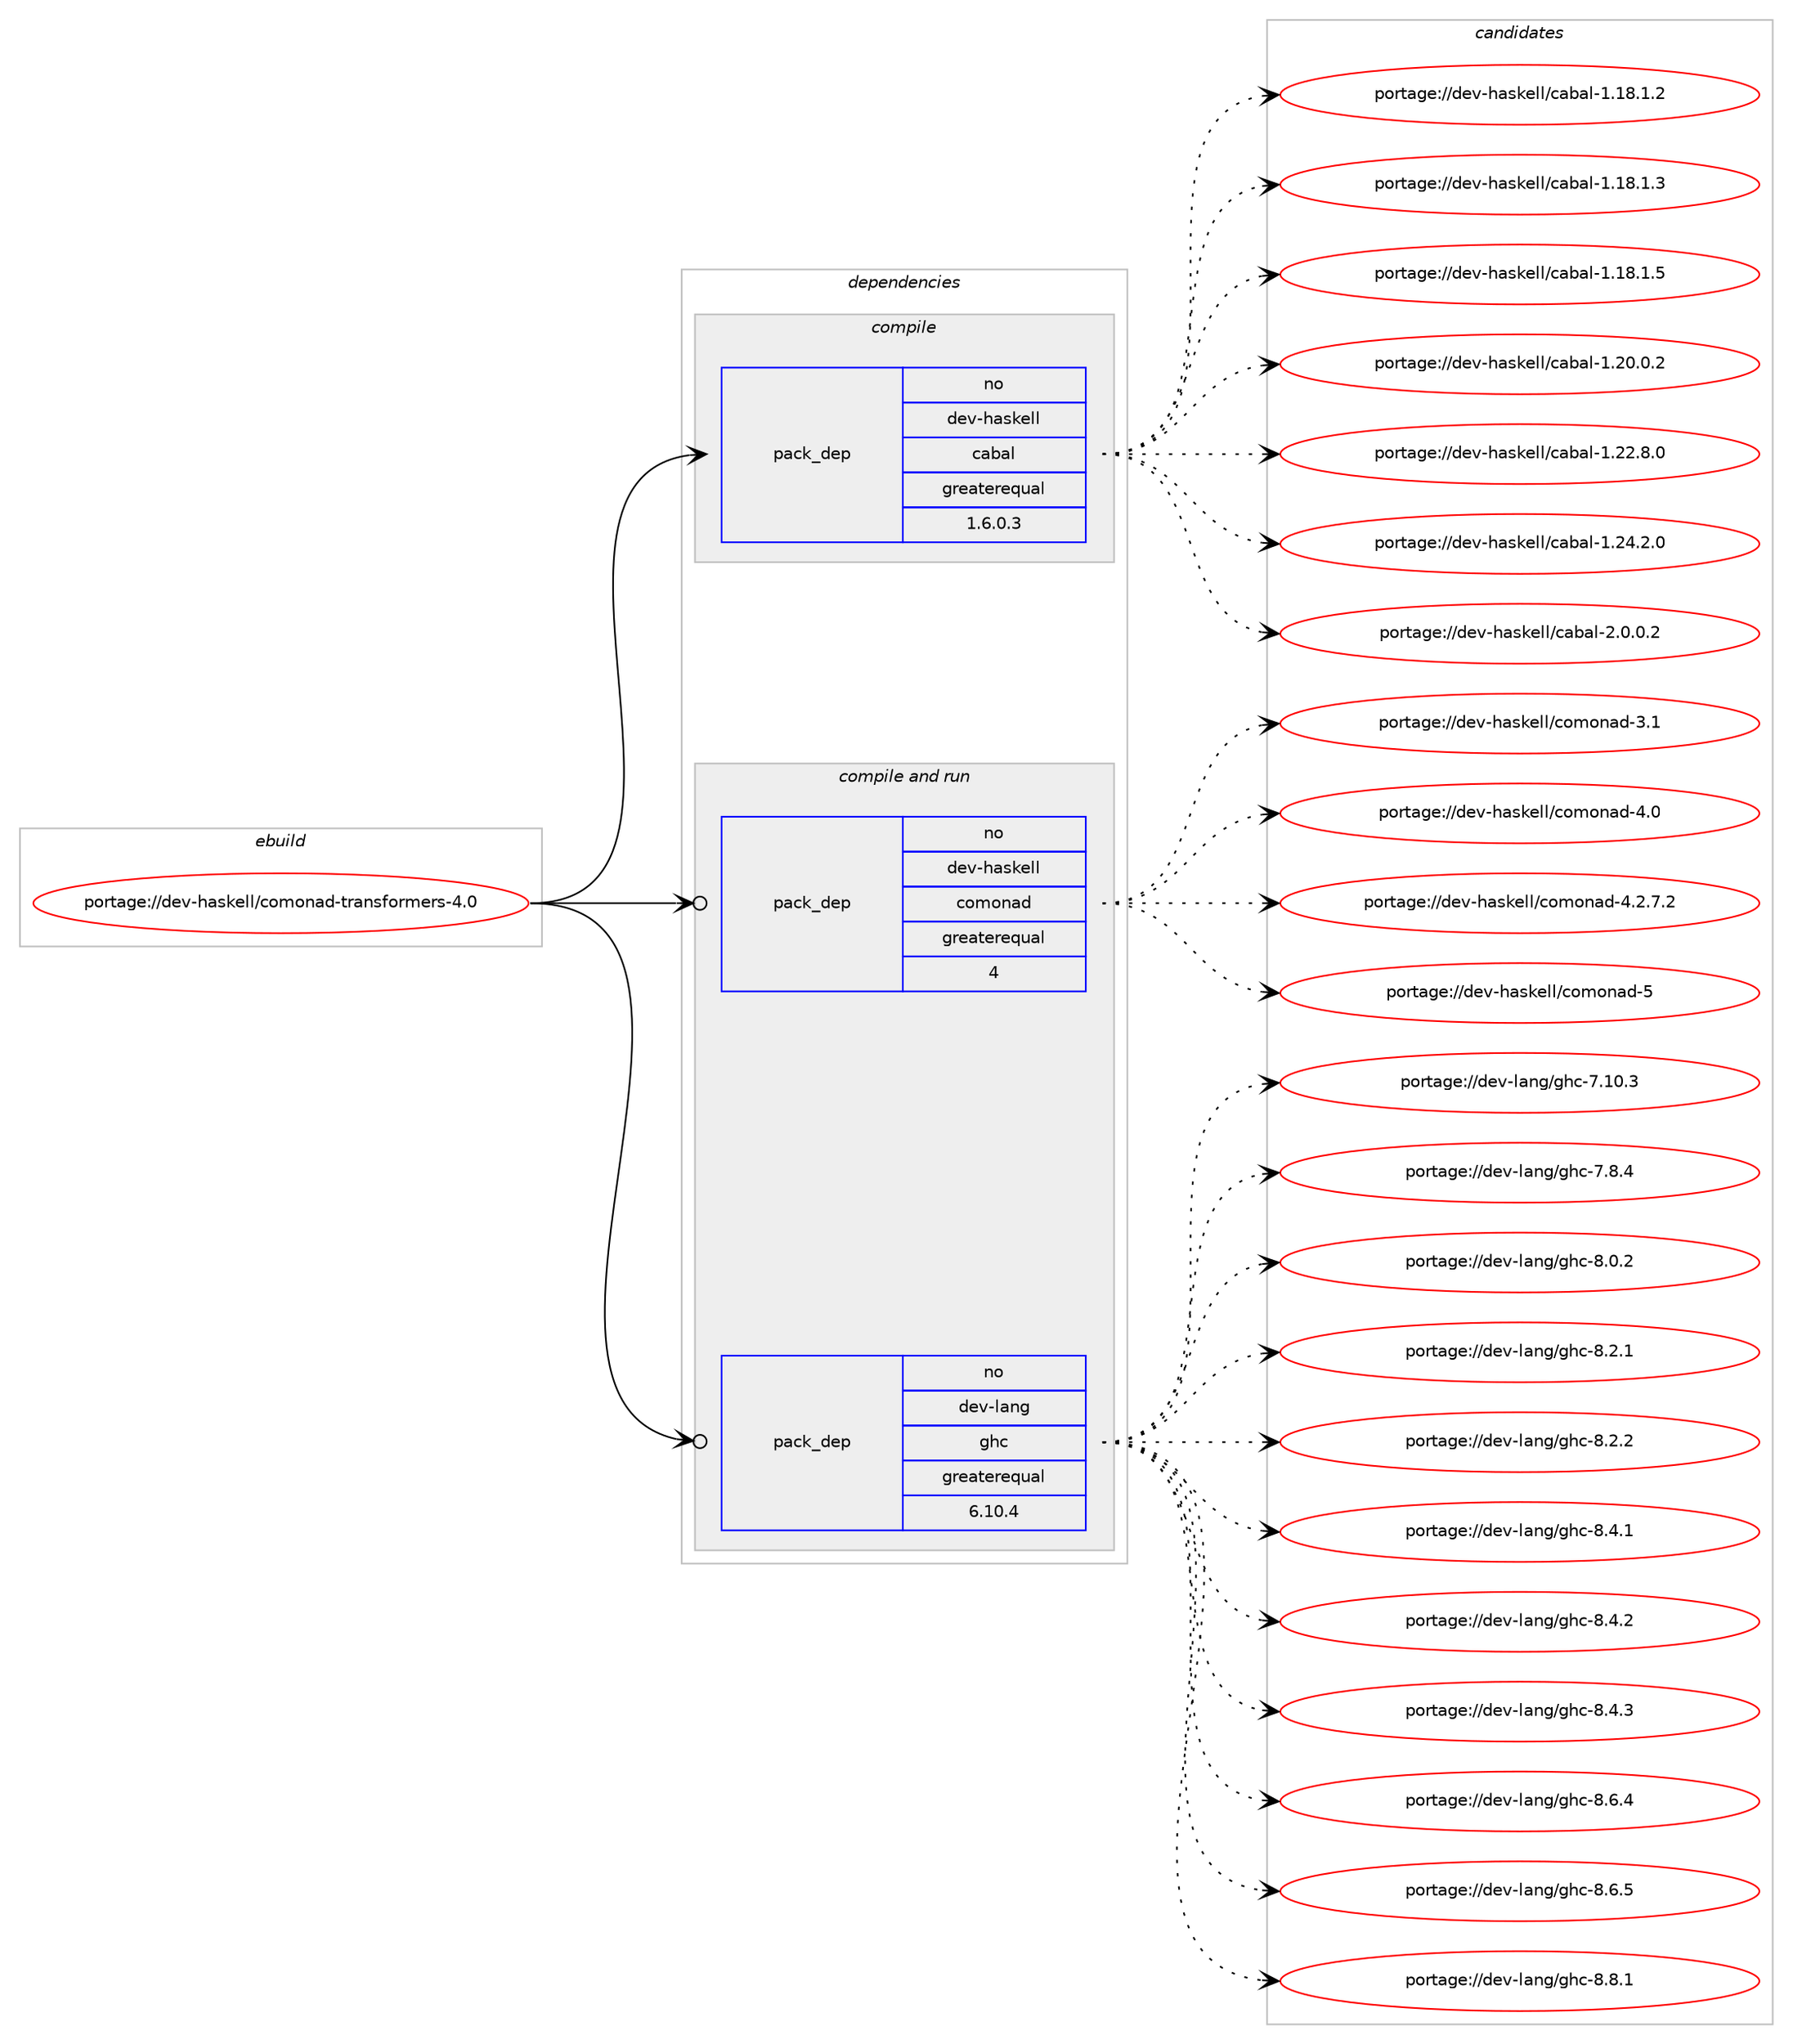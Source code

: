 digraph prolog {

# *************
# Graph options
# *************

newrank=true;
concentrate=true;
compound=true;
graph [rankdir=LR,fontname=Helvetica,fontsize=10,ranksep=1.5];#, ranksep=2.5, nodesep=0.2];
edge  [arrowhead=vee];
node  [fontname=Helvetica,fontsize=10];

# **********
# The ebuild
# **********

subgraph cluster_leftcol {
color=gray;
rank=same;
label=<<i>ebuild</i>>;
id [label="portage://dev-haskell/comonad-transformers-4.0", color=red, width=4, href="../dev-haskell/comonad-transformers-4.0.svg"];
}

# ****************
# The dependencies
# ****************

subgraph cluster_midcol {
color=gray;
label=<<i>dependencies</i>>;
subgraph cluster_compile {
fillcolor="#eeeeee";
style=filled;
label=<<i>compile</i>>;
subgraph pack48541 {
dependency64741 [label=<<TABLE BORDER="0" CELLBORDER="1" CELLSPACING="0" CELLPADDING="4" WIDTH="220"><TR><TD ROWSPAN="6" CELLPADDING="30">pack_dep</TD></TR><TR><TD WIDTH="110">no</TD></TR><TR><TD>dev-haskell</TD></TR><TR><TD>cabal</TD></TR><TR><TD>greaterequal</TD></TR><TR><TD>1.6.0.3</TD></TR></TABLE>>, shape=none, color=blue];
}
id:e -> dependency64741:w [weight=20,style="solid",arrowhead="vee"];
}
subgraph cluster_compileandrun {
fillcolor="#eeeeee";
style=filled;
label=<<i>compile and run</i>>;
subgraph pack48542 {
dependency64742 [label=<<TABLE BORDER="0" CELLBORDER="1" CELLSPACING="0" CELLPADDING="4" WIDTH="220"><TR><TD ROWSPAN="6" CELLPADDING="30">pack_dep</TD></TR><TR><TD WIDTH="110">no</TD></TR><TR><TD>dev-haskell</TD></TR><TR><TD>comonad</TD></TR><TR><TD>greaterequal</TD></TR><TR><TD>4</TD></TR></TABLE>>, shape=none, color=blue];
}
id:e -> dependency64742:w [weight=20,style="solid",arrowhead="odotvee"];
subgraph pack48543 {
dependency64743 [label=<<TABLE BORDER="0" CELLBORDER="1" CELLSPACING="0" CELLPADDING="4" WIDTH="220"><TR><TD ROWSPAN="6" CELLPADDING="30">pack_dep</TD></TR><TR><TD WIDTH="110">no</TD></TR><TR><TD>dev-lang</TD></TR><TR><TD>ghc</TD></TR><TR><TD>greaterequal</TD></TR><TR><TD>6.10.4</TD></TR></TABLE>>, shape=none, color=blue];
}
id:e -> dependency64743:w [weight=20,style="solid",arrowhead="odotvee"];
}
subgraph cluster_run {
fillcolor="#eeeeee";
style=filled;
label=<<i>run</i>>;
}
}

# **************
# The candidates
# **************

subgraph cluster_choices {
rank=same;
color=gray;
label=<<i>candidates</i>>;

subgraph choice48541 {
color=black;
nodesep=1;
choiceportage10010111845104971151071011081084799979897108454946495646494650 [label="portage://dev-haskell/cabal-1.18.1.2", color=red, width=4,href="../dev-haskell/cabal-1.18.1.2.svg"];
choiceportage10010111845104971151071011081084799979897108454946495646494651 [label="portage://dev-haskell/cabal-1.18.1.3", color=red, width=4,href="../dev-haskell/cabal-1.18.1.3.svg"];
choiceportage10010111845104971151071011081084799979897108454946495646494653 [label="portage://dev-haskell/cabal-1.18.1.5", color=red, width=4,href="../dev-haskell/cabal-1.18.1.5.svg"];
choiceportage10010111845104971151071011081084799979897108454946504846484650 [label="portage://dev-haskell/cabal-1.20.0.2", color=red, width=4,href="../dev-haskell/cabal-1.20.0.2.svg"];
choiceportage10010111845104971151071011081084799979897108454946505046564648 [label="portage://dev-haskell/cabal-1.22.8.0", color=red, width=4,href="../dev-haskell/cabal-1.22.8.0.svg"];
choiceportage10010111845104971151071011081084799979897108454946505246504648 [label="portage://dev-haskell/cabal-1.24.2.0", color=red, width=4,href="../dev-haskell/cabal-1.24.2.0.svg"];
choiceportage100101118451049711510710110810847999798971084550464846484650 [label="portage://dev-haskell/cabal-2.0.0.2", color=red, width=4,href="../dev-haskell/cabal-2.0.0.2.svg"];
dependency64741:e -> choiceportage10010111845104971151071011081084799979897108454946495646494650:w [style=dotted,weight="100"];
dependency64741:e -> choiceportage10010111845104971151071011081084799979897108454946495646494651:w [style=dotted,weight="100"];
dependency64741:e -> choiceportage10010111845104971151071011081084799979897108454946495646494653:w [style=dotted,weight="100"];
dependency64741:e -> choiceportage10010111845104971151071011081084799979897108454946504846484650:w [style=dotted,weight="100"];
dependency64741:e -> choiceportage10010111845104971151071011081084799979897108454946505046564648:w [style=dotted,weight="100"];
dependency64741:e -> choiceportage10010111845104971151071011081084799979897108454946505246504648:w [style=dotted,weight="100"];
dependency64741:e -> choiceportage100101118451049711510710110810847999798971084550464846484650:w [style=dotted,weight="100"];
}
subgraph choice48542 {
color=black;
nodesep=1;
choiceportage100101118451049711510710110810847991111091111109710045514649 [label="portage://dev-haskell/comonad-3.1", color=red, width=4,href="../dev-haskell/comonad-3.1.svg"];
choiceportage100101118451049711510710110810847991111091111109710045524648 [label="portage://dev-haskell/comonad-4.0", color=red, width=4,href="../dev-haskell/comonad-4.0.svg"];
choiceportage10010111845104971151071011081084799111109111110971004552465046554650 [label="portage://dev-haskell/comonad-4.2.7.2", color=red, width=4,href="../dev-haskell/comonad-4.2.7.2.svg"];
choiceportage10010111845104971151071011081084799111109111110971004553 [label="portage://dev-haskell/comonad-5", color=red, width=4,href="../dev-haskell/comonad-5.svg"];
dependency64742:e -> choiceportage100101118451049711510710110810847991111091111109710045514649:w [style=dotted,weight="100"];
dependency64742:e -> choiceportage100101118451049711510710110810847991111091111109710045524648:w [style=dotted,weight="100"];
dependency64742:e -> choiceportage10010111845104971151071011081084799111109111110971004552465046554650:w [style=dotted,weight="100"];
dependency64742:e -> choiceportage10010111845104971151071011081084799111109111110971004553:w [style=dotted,weight="100"];
}
subgraph choice48543 {
color=black;
nodesep=1;
choiceportage1001011184510897110103471031049945554649484651 [label="portage://dev-lang/ghc-7.10.3", color=red, width=4,href="../dev-lang/ghc-7.10.3.svg"];
choiceportage10010111845108971101034710310499455546564652 [label="portage://dev-lang/ghc-7.8.4", color=red, width=4,href="../dev-lang/ghc-7.8.4.svg"];
choiceportage10010111845108971101034710310499455646484650 [label="portage://dev-lang/ghc-8.0.2", color=red, width=4,href="../dev-lang/ghc-8.0.2.svg"];
choiceportage10010111845108971101034710310499455646504649 [label="portage://dev-lang/ghc-8.2.1", color=red, width=4,href="../dev-lang/ghc-8.2.1.svg"];
choiceportage10010111845108971101034710310499455646504650 [label="portage://dev-lang/ghc-8.2.2", color=red, width=4,href="../dev-lang/ghc-8.2.2.svg"];
choiceportage10010111845108971101034710310499455646524649 [label="portage://dev-lang/ghc-8.4.1", color=red, width=4,href="../dev-lang/ghc-8.4.1.svg"];
choiceportage10010111845108971101034710310499455646524650 [label="portage://dev-lang/ghc-8.4.2", color=red, width=4,href="../dev-lang/ghc-8.4.2.svg"];
choiceportage10010111845108971101034710310499455646524651 [label="portage://dev-lang/ghc-8.4.3", color=red, width=4,href="../dev-lang/ghc-8.4.3.svg"];
choiceportage10010111845108971101034710310499455646544652 [label="portage://dev-lang/ghc-8.6.4", color=red, width=4,href="../dev-lang/ghc-8.6.4.svg"];
choiceportage10010111845108971101034710310499455646544653 [label="portage://dev-lang/ghc-8.6.5", color=red, width=4,href="../dev-lang/ghc-8.6.5.svg"];
choiceportage10010111845108971101034710310499455646564649 [label="portage://dev-lang/ghc-8.8.1", color=red, width=4,href="../dev-lang/ghc-8.8.1.svg"];
dependency64743:e -> choiceportage1001011184510897110103471031049945554649484651:w [style=dotted,weight="100"];
dependency64743:e -> choiceportage10010111845108971101034710310499455546564652:w [style=dotted,weight="100"];
dependency64743:e -> choiceportage10010111845108971101034710310499455646484650:w [style=dotted,weight="100"];
dependency64743:e -> choiceportage10010111845108971101034710310499455646504649:w [style=dotted,weight="100"];
dependency64743:e -> choiceportage10010111845108971101034710310499455646504650:w [style=dotted,weight="100"];
dependency64743:e -> choiceportage10010111845108971101034710310499455646524649:w [style=dotted,weight="100"];
dependency64743:e -> choiceportage10010111845108971101034710310499455646524650:w [style=dotted,weight="100"];
dependency64743:e -> choiceportage10010111845108971101034710310499455646524651:w [style=dotted,weight="100"];
dependency64743:e -> choiceportage10010111845108971101034710310499455646544652:w [style=dotted,weight="100"];
dependency64743:e -> choiceportage10010111845108971101034710310499455646544653:w [style=dotted,weight="100"];
dependency64743:e -> choiceportage10010111845108971101034710310499455646564649:w [style=dotted,weight="100"];
}
}

}
